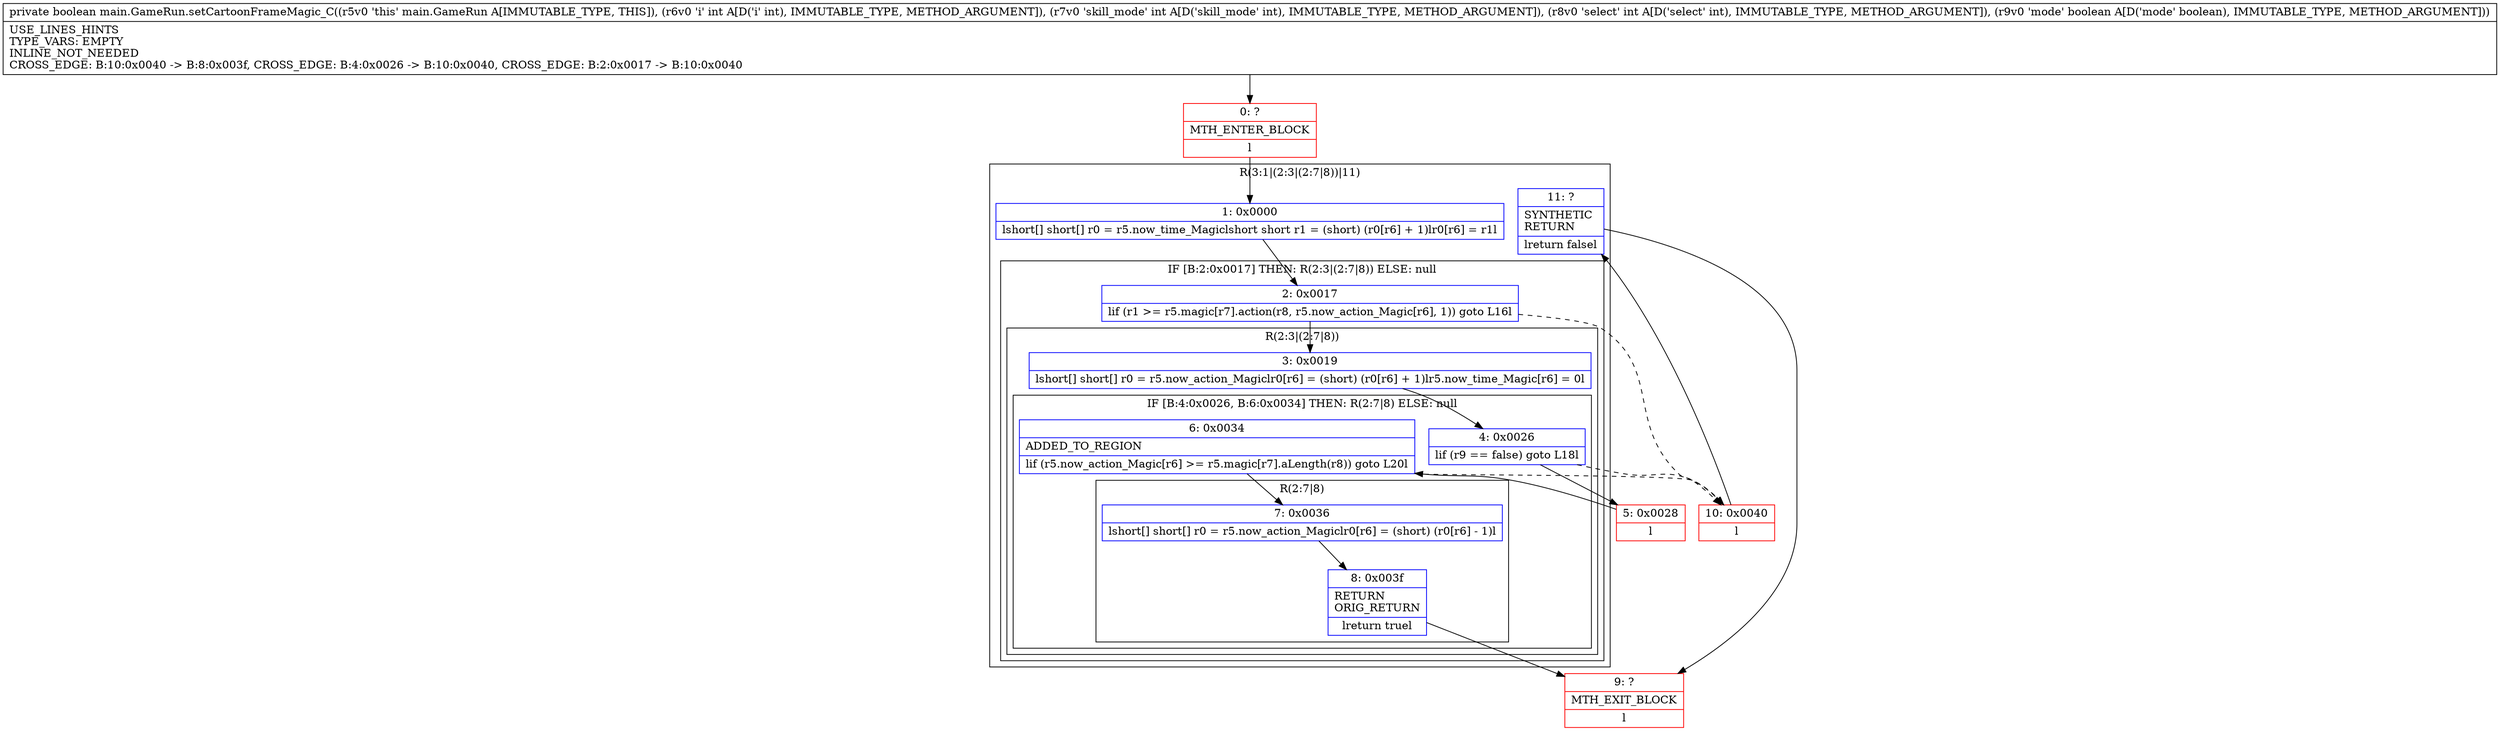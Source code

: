 digraph "CFG formain.GameRun.setCartoonFrameMagic_C(IIIZ)Z" {
subgraph cluster_Region_386000044 {
label = "R(3:1|(2:3|(2:7|8))|11)";
node [shape=record,color=blue];
Node_1 [shape=record,label="{1\:\ 0x0000|lshort[] short[] r0 = r5.now_time_Magiclshort short r1 = (short) (r0[r6] + 1)lr0[r6] = r1l}"];
subgraph cluster_IfRegion_922158782 {
label = "IF [B:2:0x0017] THEN: R(2:3|(2:7|8)) ELSE: null";
node [shape=record,color=blue];
Node_2 [shape=record,label="{2\:\ 0x0017|lif (r1 \>= r5.magic[r7].action(r8, r5.now_action_Magic[r6], 1)) goto L16l}"];
subgraph cluster_Region_395598115 {
label = "R(2:3|(2:7|8))";
node [shape=record,color=blue];
Node_3 [shape=record,label="{3\:\ 0x0019|lshort[] short[] r0 = r5.now_action_Magiclr0[r6] = (short) (r0[r6] + 1)lr5.now_time_Magic[r6] = 0l}"];
subgraph cluster_IfRegion_1721471898 {
label = "IF [B:4:0x0026, B:6:0x0034] THEN: R(2:7|8) ELSE: null";
node [shape=record,color=blue];
Node_4 [shape=record,label="{4\:\ 0x0026|lif (r9 == false) goto L18l}"];
Node_6 [shape=record,label="{6\:\ 0x0034|ADDED_TO_REGION\l|lif (r5.now_action_Magic[r6] \>= r5.magic[r7].aLength(r8)) goto L20l}"];
subgraph cluster_Region_1963669554 {
label = "R(2:7|8)";
node [shape=record,color=blue];
Node_7 [shape=record,label="{7\:\ 0x0036|lshort[] short[] r0 = r5.now_action_Magiclr0[r6] = (short) (r0[r6] \- 1)l}"];
Node_8 [shape=record,label="{8\:\ 0x003f|RETURN\lORIG_RETURN\l|lreturn truel}"];
}
}
}
}
Node_11 [shape=record,label="{11\:\ ?|SYNTHETIC\lRETURN\l|lreturn falsel}"];
}
Node_0 [shape=record,color=red,label="{0\:\ ?|MTH_ENTER_BLOCK\l|l}"];
Node_5 [shape=record,color=red,label="{5\:\ 0x0028|l}"];
Node_9 [shape=record,color=red,label="{9\:\ ?|MTH_EXIT_BLOCK\l|l}"];
Node_10 [shape=record,color=red,label="{10\:\ 0x0040|l}"];
MethodNode[shape=record,label="{private boolean main.GameRun.setCartoonFrameMagic_C((r5v0 'this' main.GameRun A[IMMUTABLE_TYPE, THIS]), (r6v0 'i' int A[D('i' int), IMMUTABLE_TYPE, METHOD_ARGUMENT]), (r7v0 'skill_mode' int A[D('skill_mode' int), IMMUTABLE_TYPE, METHOD_ARGUMENT]), (r8v0 'select' int A[D('select' int), IMMUTABLE_TYPE, METHOD_ARGUMENT]), (r9v0 'mode' boolean A[D('mode' boolean), IMMUTABLE_TYPE, METHOD_ARGUMENT]))  | USE_LINES_HINTS\lTYPE_VARS: EMPTY\lINLINE_NOT_NEEDED\lCROSS_EDGE: B:10:0x0040 \-\> B:8:0x003f, CROSS_EDGE: B:4:0x0026 \-\> B:10:0x0040, CROSS_EDGE: B:2:0x0017 \-\> B:10:0x0040\l}"];
MethodNode -> Node_0;
Node_1 -> Node_2;
Node_2 -> Node_3;
Node_2 -> Node_10[style=dashed];
Node_3 -> Node_4;
Node_4 -> Node_5;
Node_4 -> Node_10[style=dashed];
Node_6 -> Node_7;
Node_6 -> Node_10[style=dashed];
Node_7 -> Node_8;
Node_8 -> Node_9;
Node_11 -> Node_9;
Node_0 -> Node_1;
Node_5 -> Node_6;
Node_10 -> Node_11;
}


